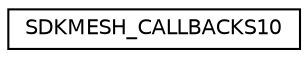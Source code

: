 digraph G
{
  edge [fontname="Helvetica",fontsize="10",labelfontname="Helvetica",labelfontsize="10"];
  node [fontname="Helvetica",fontsize="10",shape=record];
  rankdir="LR";
  Node1 [label="SDKMESH_CALLBACKS10",height=0.2,width=0.4,color="black", fillcolor="white", style="filled",URL="$struct_s_d_k_m_e_s_h___c_a_l_l_b_a_c_k_s10.html"];
}
